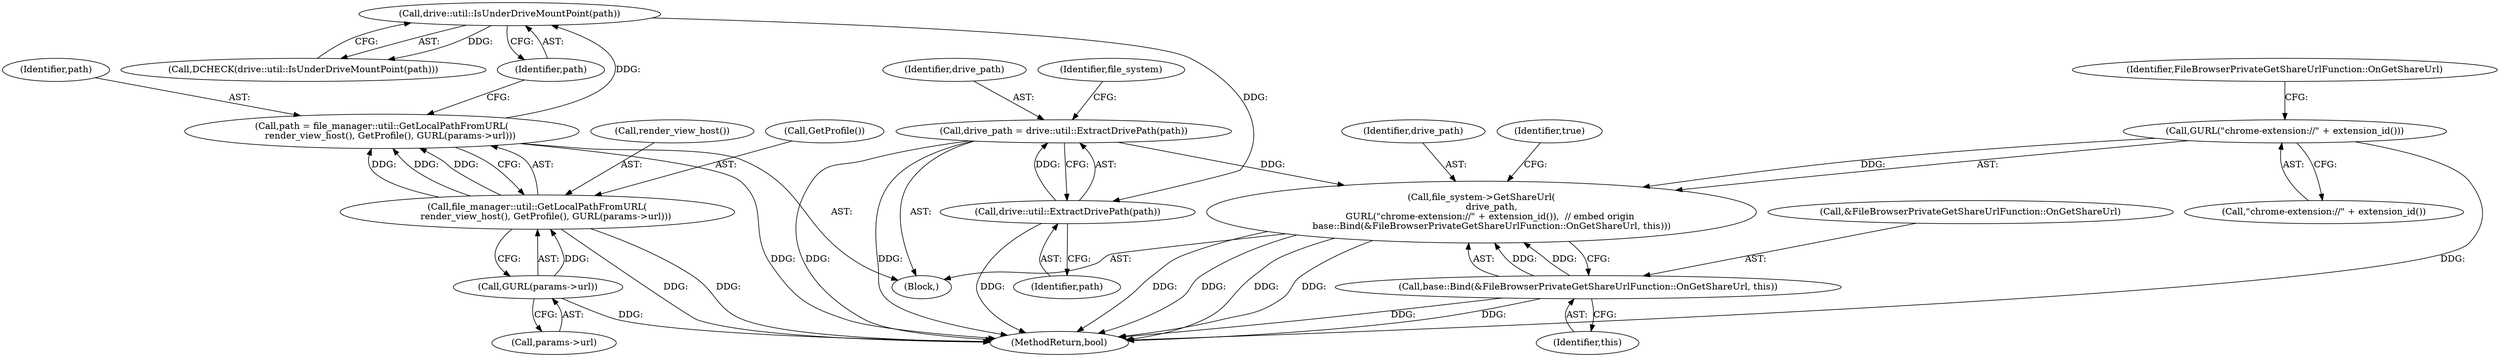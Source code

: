 digraph "0_Chrome_47cf56b8b8c6ddbbbe9d4d342fbd8ffe7b7bb87b@API" {
"1000135" [label="(Call,file_system->GetShareUrl(\n       drive_path,\n      GURL(\"chrome-extension://\" + extension_id()),  // embed origin\n       base::Bind(&FileBrowserPrivateGetShareUrlFunction::OnGetShareUrl, this)))"];
"1000121" [label="(Call,drive_path = drive::util::ExtractDrivePath(path))"];
"1000123" [label="(Call,drive::util::ExtractDrivePath(path))"];
"1000118" [label="(Call,drive::util::IsUnderDriveMountPoint(path))"];
"1000108" [label="(Call,path = file_manager::util::GetLocalPathFromURL(\n      render_view_host(), GetProfile(), GURL(params->url)))"];
"1000110" [label="(Call,file_manager::util::GetLocalPathFromURL(\n      render_view_host(), GetProfile(), GURL(params->url)))"];
"1000113" [label="(Call,GURL(params->url))"];
"1000137" [label="(Call,GURL(\"chrome-extension://\" + extension_id()))"];
"1000141" [label="(Call,base::Bind(&FileBrowserPrivateGetShareUrlFunction::OnGetShareUrl, this))"];
"1000141" [label="(Call,base::Bind(&FileBrowserPrivateGetShareUrlFunction::OnGetShareUrl, this))"];
"1000117" [label="(Call,DCHECK(drive::util::IsUnderDriveMountPoint(path)))"];
"1000119" [label="(Identifier,path)"];
"1000138" [label="(Call,\"chrome-extension://\" + extension_id())"];
"1000142" [label="(Call,&FileBrowserPrivateGetShareUrlFunction::OnGetShareUrl)"];
"1000110" [label="(Call,file_manager::util::GetLocalPathFromURL(\n      render_view_host(), GetProfile(), GURL(params->url)))"];
"1000108" [label="(Call,path = file_manager::util::GetLocalPathFromURL(\n      render_view_host(), GetProfile(), GURL(params->url)))"];
"1000123" [label="(Call,drive::util::ExtractDrivePath(path))"];
"1000118" [label="(Call,drive::util::IsUnderDriveMountPoint(path))"];
"1000136" [label="(Identifier,drive_path)"];
"1000135" [label="(Call,file_system->GetShareUrl(\n       drive_path,\n      GURL(\"chrome-extension://\" + extension_id()),  // embed origin\n       base::Bind(&FileBrowserPrivateGetShareUrlFunction::OnGetShareUrl, this)))"];
"1000113" [label="(Call,GURL(params->url))"];
"1000147" [label="(MethodReturn,bool)"];
"1000111" [label="(Call,render_view_host())"];
"1000112" [label="(Call,GetProfile())"];
"1000122" [label="(Identifier,drive_path)"];
"1000126" [label="(Identifier,file_system)"];
"1000102" [label="(Block,)"];
"1000137" [label="(Call,GURL(\"chrome-extension://\" + extension_id()))"];
"1000114" [label="(Call,params->url)"];
"1000146" [label="(Identifier,true)"];
"1000143" [label="(Identifier,FileBrowserPrivateGetShareUrlFunction::OnGetShareUrl)"];
"1000121" [label="(Call,drive_path = drive::util::ExtractDrivePath(path))"];
"1000109" [label="(Identifier,path)"];
"1000124" [label="(Identifier,path)"];
"1000144" [label="(Identifier,this)"];
"1000135" -> "1000102"  [label="AST: "];
"1000135" -> "1000141"  [label="CFG: "];
"1000136" -> "1000135"  [label="AST: "];
"1000137" -> "1000135"  [label="AST: "];
"1000141" -> "1000135"  [label="AST: "];
"1000146" -> "1000135"  [label="CFG: "];
"1000135" -> "1000147"  [label="DDG: "];
"1000135" -> "1000147"  [label="DDG: "];
"1000135" -> "1000147"  [label="DDG: "];
"1000135" -> "1000147"  [label="DDG: "];
"1000121" -> "1000135"  [label="DDG: "];
"1000137" -> "1000135"  [label="DDG: "];
"1000141" -> "1000135"  [label="DDG: "];
"1000141" -> "1000135"  [label="DDG: "];
"1000121" -> "1000102"  [label="AST: "];
"1000121" -> "1000123"  [label="CFG: "];
"1000122" -> "1000121"  [label="AST: "];
"1000123" -> "1000121"  [label="AST: "];
"1000126" -> "1000121"  [label="CFG: "];
"1000121" -> "1000147"  [label="DDG: "];
"1000121" -> "1000147"  [label="DDG: "];
"1000123" -> "1000121"  [label="DDG: "];
"1000123" -> "1000124"  [label="CFG: "];
"1000124" -> "1000123"  [label="AST: "];
"1000123" -> "1000147"  [label="DDG: "];
"1000118" -> "1000123"  [label="DDG: "];
"1000118" -> "1000117"  [label="AST: "];
"1000118" -> "1000119"  [label="CFG: "];
"1000119" -> "1000118"  [label="AST: "];
"1000117" -> "1000118"  [label="CFG: "];
"1000118" -> "1000117"  [label="DDG: "];
"1000108" -> "1000118"  [label="DDG: "];
"1000108" -> "1000102"  [label="AST: "];
"1000108" -> "1000110"  [label="CFG: "];
"1000109" -> "1000108"  [label="AST: "];
"1000110" -> "1000108"  [label="AST: "];
"1000119" -> "1000108"  [label="CFG: "];
"1000108" -> "1000147"  [label="DDG: "];
"1000110" -> "1000108"  [label="DDG: "];
"1000110" -> "1000108"  [label="DDG: "];
"1000110" -> "1000108"  [label="DDG: "];
"1000110" -> "1000113"  [label="CFG: "];
"1000111" -> "1000110"  [label="AST: "];
"1000112" -> "1000110"  [label="AST: "];
"1000113" -> "1000110"  [label="AST: "];
"1000110" -> "1000147"  [label="DDG: "];
"1000110" -> "1000147"  [label="DDG: "];
"1000113" -> "1000110"  [label="DDG: "];
"1000113" -> "1000114"  [label="CFG: "];
"1000114" -> "1000113"  [label="AST: "];
"1000113" -> "1000147"  [label="DDG: "];
"1000137" -> "1000138"  [label="CFG: "];
"1000138" -> "1000137"  [label="AST: "];
"1000143" -> "1000137"  [label="CFG: "];
"1000137" -> "1000147"  [label="DDG: "];
"1000141" -> "1000144"  [label="CFG: "];
"1000142" -> "1000141"  [label="AST: "];
"1000144" -> "1000141"  [label="AST: "];
"1000141" -> "1000147"  [label="DDG: "];
"1000141" -> "1000147"  [label="DDG: "];
}
